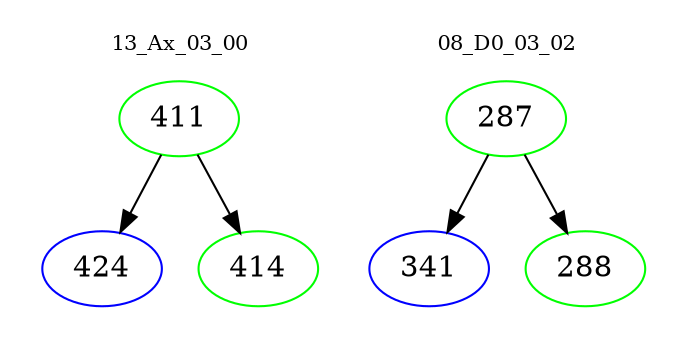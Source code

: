 digraph{
subgraph cluster_0 {
color = white
label = "13_Ax_03_00";
fontsize=10;
T0_411 [label="411", color="green"]
T0_411 -> T0_424 [color="black"]
T0_424 [label="424", color="blue"]
T0_411 -> T0_414 [color="black"]
T0_414 [label="414", color="green"]
}
subgraph cluster_1 {
color = white
label = "08_D0_03_02";
fontsize=10;
T1_287 [label="287", color="green"]
T1_287 -> T1_341 [color="black"]
T1_341 [label="341", color="blue"]
T1_287 -> T1_288 [color="black"]
T1_288 [label="288", color="green"]
}
}

